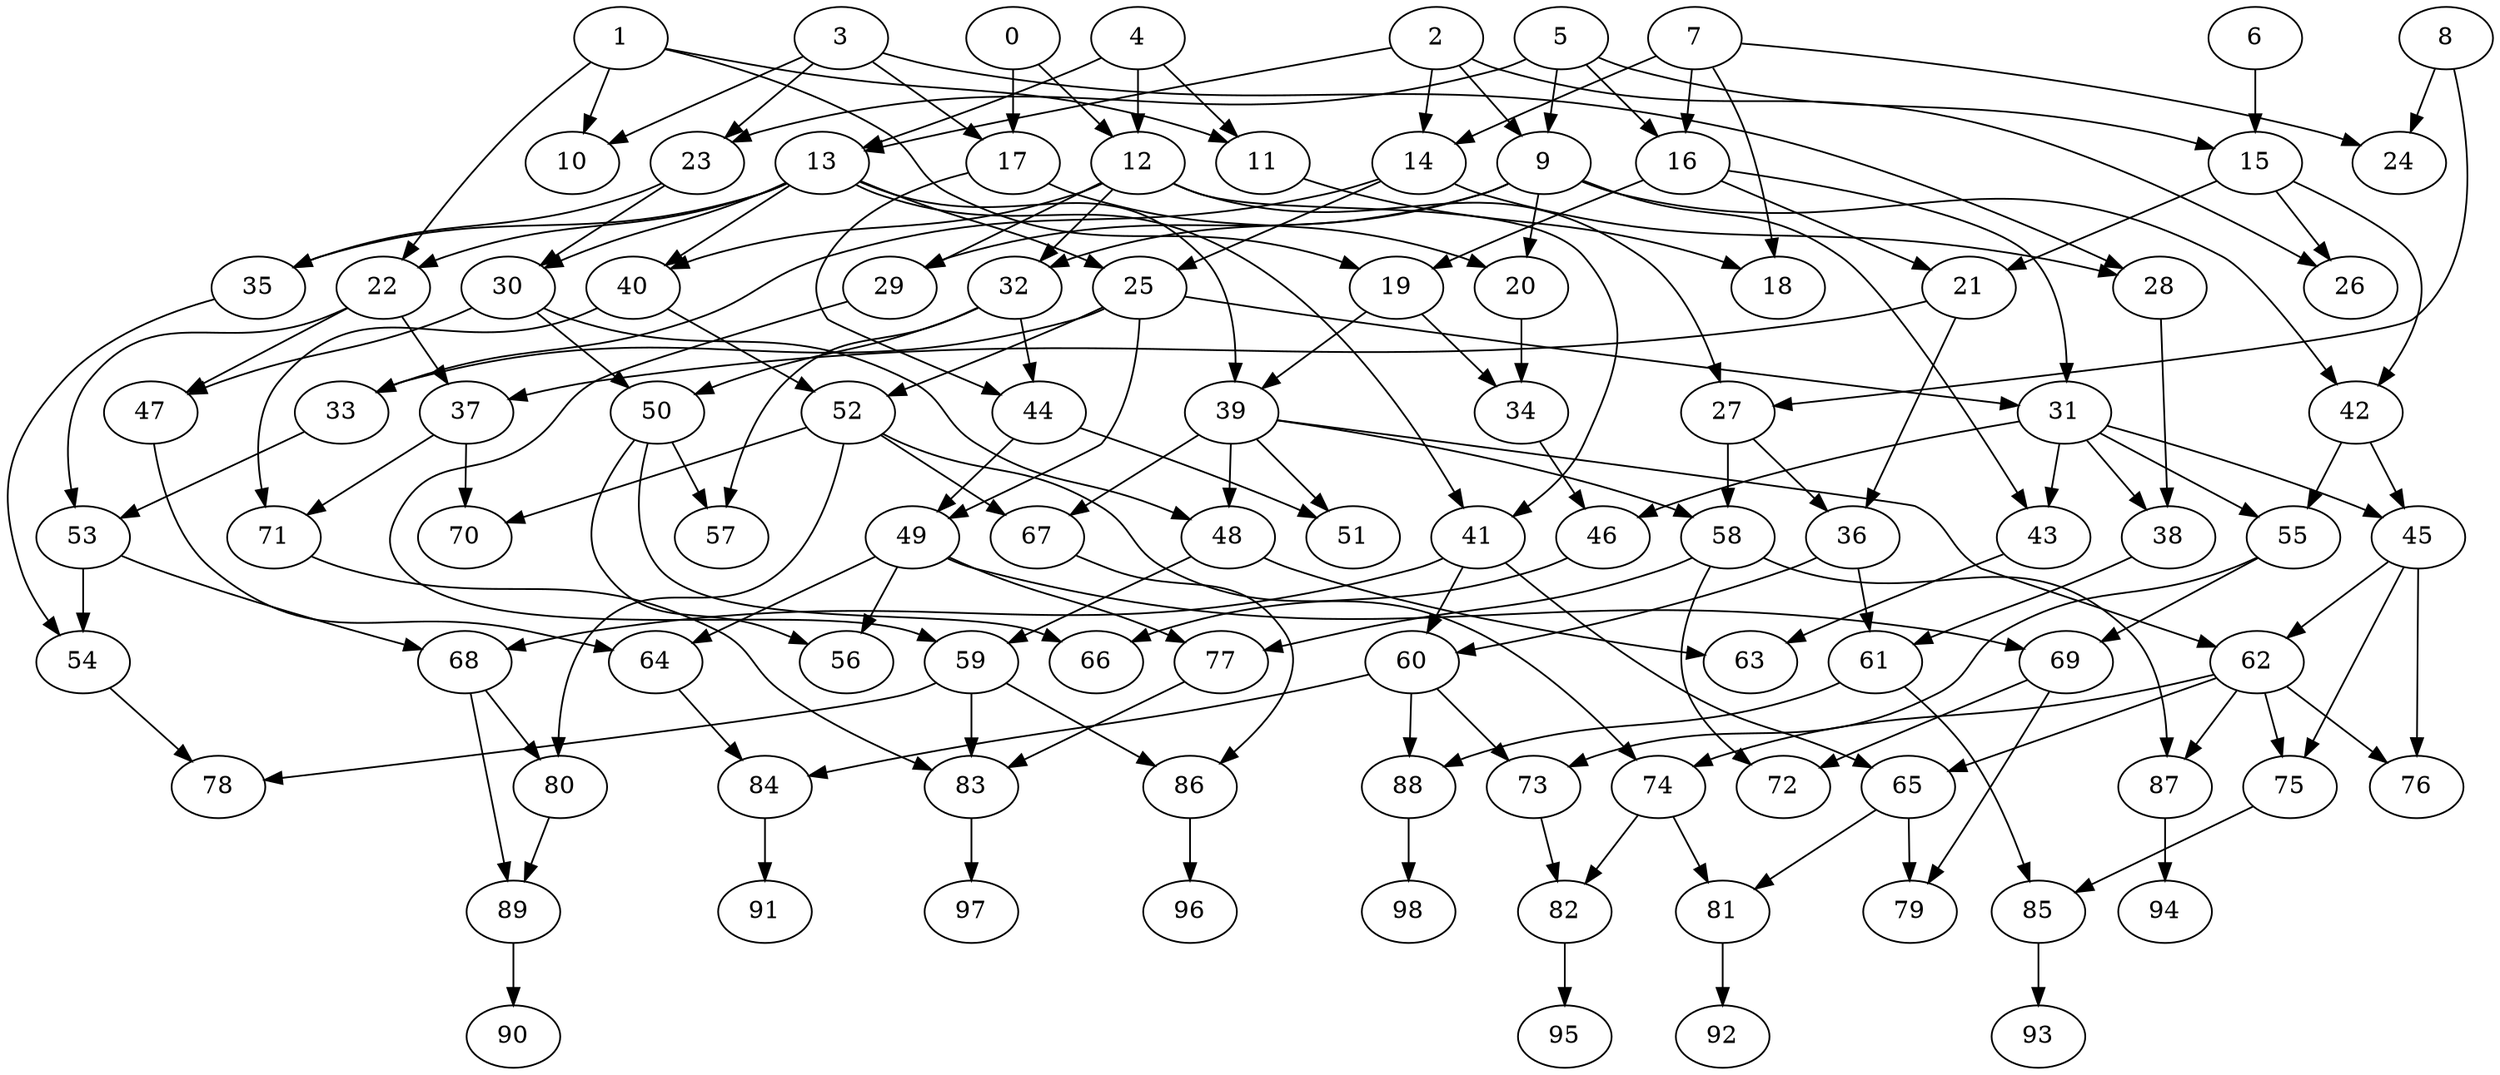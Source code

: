 strict digraph "" {
	0	[layer=1];
	12	[layer=2];
	0 -> 12;
	17	[layer=2];
	0 -> 17;
	1	[layer=1];
	10	[layer=2];
	1 -> 10;
	11	[layer=2];
	1 -> 11;
	19	[layer=3];
	1 -> 19;
	22	[layer=3];
	1 -> 22;
	2	[layer=1];
	9	[layer=2];
	2 -> 9;
	13	[layer=2];
	2 -> 13;
	14	[layer=2];
	2 -> 14;
	26	[layer=3];
	2 -> 26;
	3	[layer=1];
	3 -> 10;
	3 -> 17;
	23	[layer=2];
	3 -> 23;
	28	[layer=3];
	3 -> 28;
	4	[layer=1];
	4 -> 11;
	4 -> 12;
	4 -> 13;
	5	[layer=1];
	5 -> 9;
	15	[layer=2];
	5 -> 15;
	16	[layer=2];
	5 -> 16;
	5 -> 23;
	6	[layer=1];
	6 -> 15;
	7	[layer=1];
	7 -> 14;
	7 -> 16;
	24	[layer=2];
	7 -> 24;
	18	[layer=3];
	7 -> 18;
	8	[layer=1];
	8 -> 24;
	27	[layer=3];
	8 -> 27;
	20	[layer=3];
	9 -> 20;
	29	[layer=3];
	9 -> 29;
	32	[layer=3];
	9 -> 32;
	42	[layer=3];
	9 -> 42;
	43	[layer=5];
	9 -> 43;
	11 -> 18;
	12 -> 27;
	12 -> 29;
	12 -> 32;
	40	[layer=3];
	12 -> 40;
	41	[layer=3];
	12 -> 41;
	13 -> 22;
	25	[layer=3];
	13 -> 25;
	30	[layer=3];
	13 -> 30;
	35	[layer=3];
	13 -> 35;
	13 -> 40;
	13 -> 41;
	39	[layer=4];
	13 -> 39;
	14 -> 25;
	14 -> 28;
	33	[layer=4];
	14 -> 33;
	21	[layer=3];
	15 -> 21;
	15 -> 26;
	15 -> 42;
	16 -> 19;
	16 -> 21;
	31	[layer=4];
	16 -> 31;
	17 -> 20;
	44	[layer=4];
	17 -> 44;
	23 -> 30;
	23 -> 35;
	34	[layer=4];
	19 -> 34;
	19 -> 39;
	20 -> 34;
	36	[layer=4];
	21 -> 36;
	37	[layer=4];
	21 -> 37;
	22 -> 37;
	47	[layer=4];
	22 -> 47;
	53	[layer=5];
	22 -> 53;
	25 -> 31;
	25 -> 33;
	52	[layer=4];
	25 -> 52;
	49	[layer=5];
	25 -> 49;
	27 -> 36;
	58	[layer=5];
	27 -> 58;
	38	[layer=5];
	28 -> 38;
	59	[layer=6];
	29 -> 59;
	30 -> 47;
	50	[layer=4];
	30 -> 50;
	48	[layer=5];
	30 -> 48;
	32 -> 44;
	32 -> 50;
	57	[layer=5];
	32 -> 57;
	54	[layer=6];
	35 -> 54;
	40 -> 52;
	71	[layer=5];
	40 -> 71;
	60	[layer=5];
	41 -> 60;
	68	[layer=6];
	41 -> 68;
	65	[layer=7];
	41 -> 65;
	45	[layer=5];
	42 -> 45;
	55	[layer=5];
	42 -> 55;
	31 -> 38;
	31 -> 43;
	31 -> 45;
	46	[layer=5];
	31 -> 46;
	31 -> 55;
	33 -> 53;
	34 -> 46;
	36 -> 60;
	61	[layer=6];
	36 -> 61;
	70	[layer=5];
	37 -> 70;
	37 -> 71;
	39 -> 48;
	51	[layer=5];
	39 -> 51;
	39 -> 58;
	67	[layer=5];
	39 -> 67;
	62	[layer=6];
	39 -> 62;
	44 -> 49;
	44 -> 51;
	64	[layer=6];
	47 -> 64;
	50 -> 57;
	56	[layer=6];
	50 -> 56;
	66	[layer=6];
	50 -> 66;
	52 -> 67;
	52 -> 70;
	74	[layer=7];
	52 -> 74;
	80	[layer=7];
	52 -> 80;
	38 -> 61;
	63	[layer=6];
	43 -> 63;
	45 -> 62;
	75	[layer=7];
	45 -> 75;
	76	[layer=7];
	45 -> 76;
	46 -> 66;
	48 -> 59;
	48 -> 63;
	49 -> 56;
	49 -> 64;
	69	[layer=6];
	49 -> 69;
	77	[layer=6];
	49 -> 77;
	53 -> 54;
	53 -> 68;
	55 -> 69;
	73	[layer=6];
	55 -> 73;
	58 -> 77;
	72	[layer=7];
	58 -> 72;
	87	[layer=7];
	58 -> 87;
	60 -> 73;
	84	[layer=7];
	60 -> 84;
	88	[layer=7];
	60 -> 88;
	86	[layer=7];
	67 -> 86;
	83	[layer=7];
	71 -> 83;
	78	[layer=7];
	54 -> 78;
	59 -> 78;
	59 -> 83;
	59 -> 86;
	61 -> 88;
	85	[layer=8];
	61 -> 85;
	62 -> 65;
	62 -> 74;
	62 -> 75;
	62 -> 76;
	62 -> 87;
	64 -> 84;
	68 -> 80;
	89	[layer=8];
	68 -> 89;
	69 -> 72;
	79	[layer=8];
	69 -> 79;
	82	[layer=8];
	73 -> 82;
	77 -> 83;
	65 -> 79;
	81	[layer=8];
	65 -> 81;
	74 -> 81;
	74 -> 82;
	75 -> 85;
	80 -> 89;
	97	[layer=9];
	83 -> 97;
	91	[layer=9];
	84 -> 91;
	96	[layer=9];
	86 -> 96;
	94	[layer=9];
	87 -> 94;
	98	[layer=9];
	88 -> 98;
	92	[layer=9];
	81 -> 92;
	95	[layer=9];
	82 -> 95;
	93	[layer=9];
	85 -> 93;
	90	[layer=9];
	89 -> 90;
}
